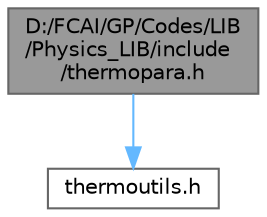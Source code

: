 digraph "D:/FCAI/GP/Codes/LIB/Physics_LIB/include/thermopara.h"
{
 // LATEX_PDF_SIZE
  bgcolor="transparent";
  edge [fontname=Helvetica,fontsize=10,labelfontname=Helvetica,labelfontsize=10];
  node [fontname=Helvetica,fontsize=10,shape=box,height=0.2,width=0.4];
  Node1 [id="Node000001",label="D:/FCAI/GP/Codes/LIB\l/Physics_LIB/include\l/thermopara.h",height=0.2,width=0.4,color="gray40", fillcolor="grey60", style="filled", fontcolor="black",tooltip=" "];
  Node1 -> Node2 [id="edge1_Node000001_Node000002",color="steelblue1",style="solid",tooltip=" "];
  Node2 [id="Node000002",label="thermoutils.h",height=0.2,width=0.4,color="grey40", fillcolor="white", style="filled",URL="$_physics___l_i_b_2include_2thermoutils_8h.html",tooltip=" "];
}
